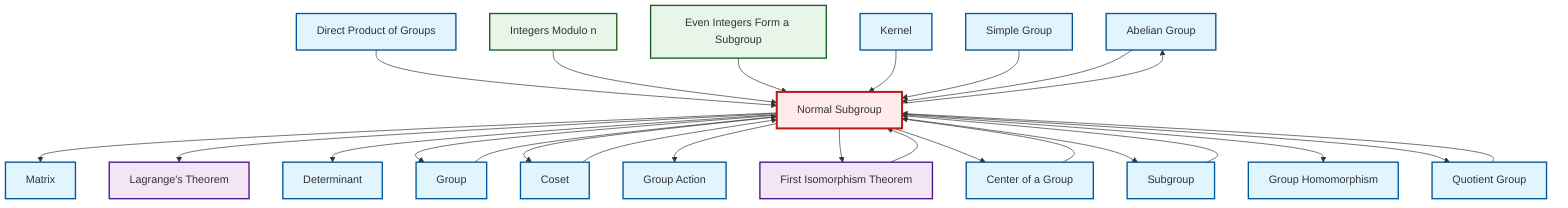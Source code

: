 graph TD
    classDef definition fill:#e1f5fe,stroke:#01579b,stroke-width:2px
    classDef theorem fill:#f3e5f5,stroke:#4a148c,stroke-width:2px
    classDef axiom fill:#fff3e0,stroke:#e65100,stroke-width:2px
    classDef example fill:#e8f5e9,stroke:#1b5e20,stroke-width:2px
    classDef current fill:#ffebee,stroke:#b71c1c,stroke-width:3px
    def-abelian-group["Abelian Group"]:::definition
    def-subgroup["Subgroup"]:::definition
    ex-even-integers-subgroup["Even Integers Form a Subgroup"]:::example
    def-normal-subgroup["Normal Subgroup"]:::definition
    def-homomorphism["Group Homomorphism"]:::definition
    def-coset["Coset"]:::definition
    def-matrix["Matrix"]:::definition
    thm-lagrange["Lagrange's Theorem"]:::theorem
    def-simple-group["Simple Group"]:::definition
    def-quotient-group["Quotient Group"]:::definition
    thm-first-isomorphism["First Isomorphism Theorem"]:::theorem
    def-direct-product["Direct Product of Groups"]:::definition
    def-kernel["Kernel"]:::definition
    ex-quotient-integers-mod-n["Integers Modulo n"]:::example
    def-determinant["Determinant"]:::definition
    def-group["Group"]:::definition
    def-center-of-group["Center of a Group"]:::definition
    def-group-action["Group Action"]:::definition
    def-normal-subgroup --> def-matrix
    def-normal-subgroup --> thm-lagrange
    def-normal-subgroup --> def-determinant
    def-normal-subgroup --> def-group
    def-subgroup --> def-normal-subgroup
    thm-first-isomorphism --> def-normal-subgroup
    def-direct-product --> def-normal-subgroup
    def-coset --> def-normal-subgroup
    def-normal-subgroup --> def-abelian-group
    ex-quotient-integers-mod-n --> def-normal-subgroup
    def-normal-subgroup --> def-coset
    def-group --> def-normal-subgroup
    def-normal-subgroup --> def-group-action
    ex-even-integers-subgroup --> def-normal-subgroup
    def-normal-subgroup --> thm-first-isomorphism
    def-kernel --> def-normal-subgroup
    def-normal-subgroup --> def-center-of-group
    def-normal-subgroup --> def-subgroup
    def-center-of-group --> def-normal-subgroup
    def-quotient-group --> def-normal-subgroup
    def-simple-group --> def-normal-subgroup
    def-normal-subgroup --> def-homomorphism
    def-abelian-group --> def-normal-subgroup
    def-normal-subgroup --> def-quotient-group
    class def-normal-subgroup current